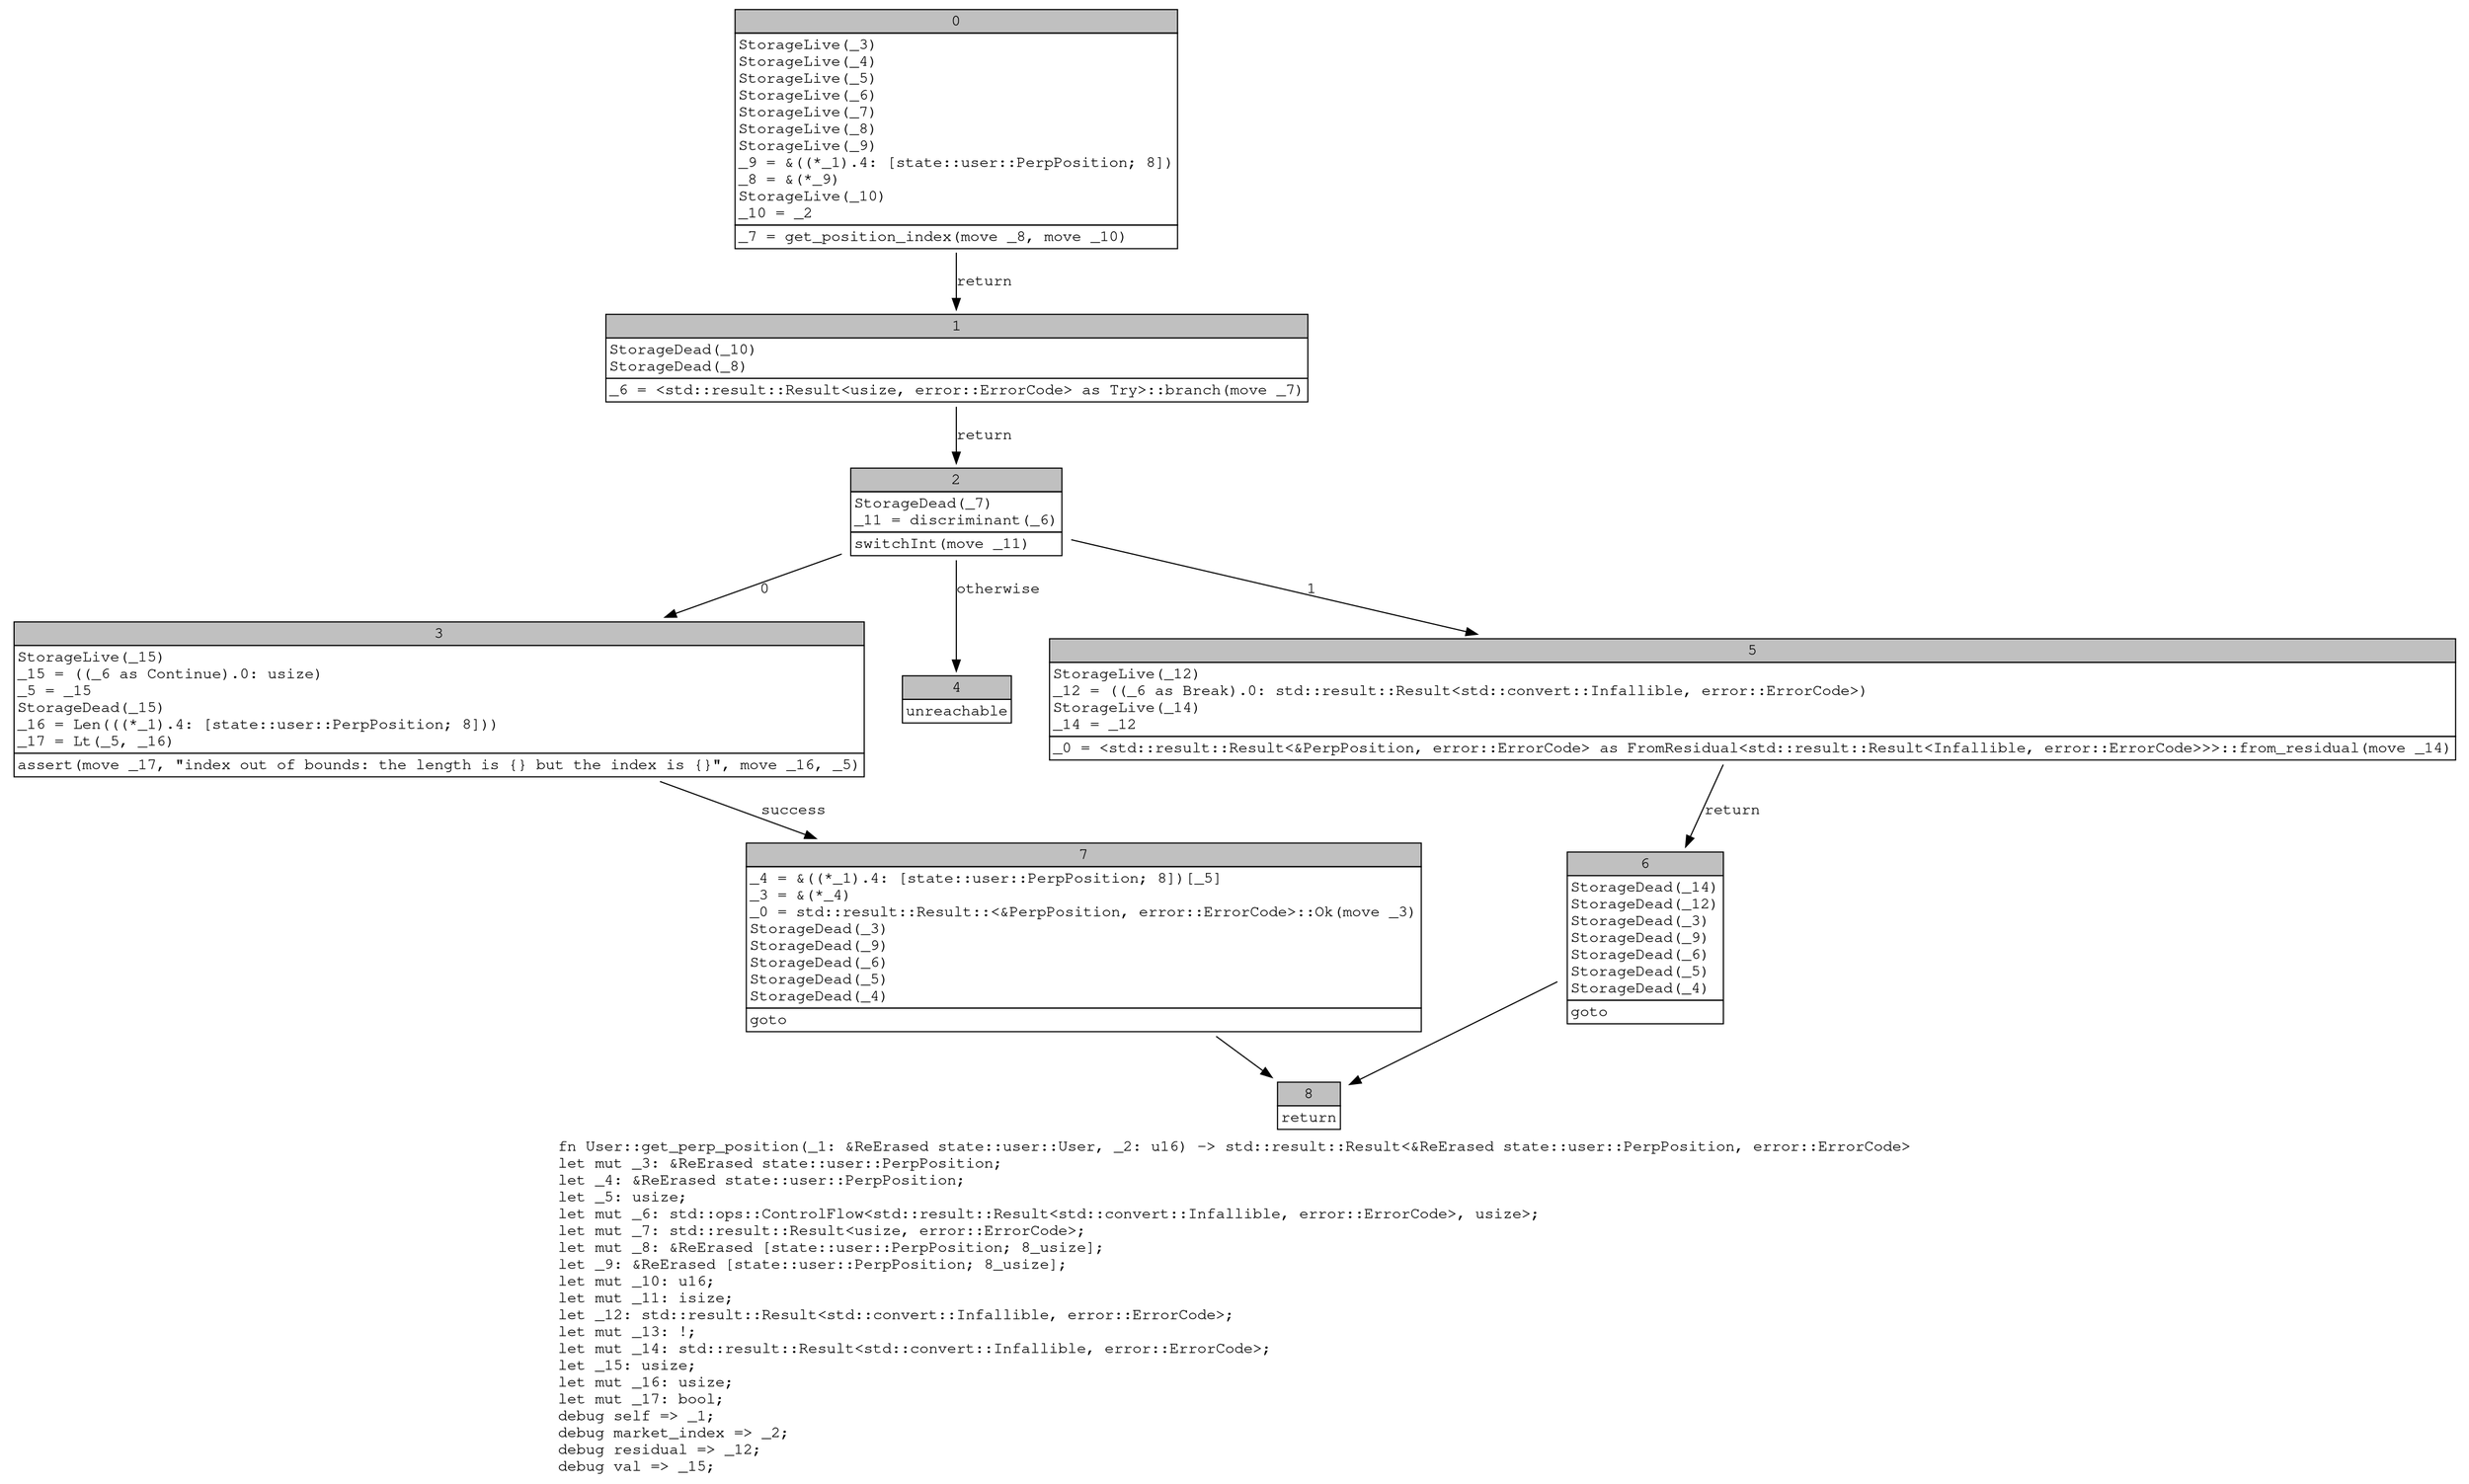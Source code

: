 digraph Mir_0_4293 {
    graph [fontname="Courier, monospace"];
    node [fontname="Courier, monospace"];
    edge [fontname="Courier, monospace"];
    label=<fn User::get_perp_position(_1: &amp;ReErased state::user::User, _2: u16) -&gt; std::result::Result&lt;&amp;ReErased state::user::PerpPosition, error::ErrorCode&gt;<br align="left"/>let mut _3: &amp;ReErased state::user::PerpPosition;<br align="left"/>let _4: &amp;ReErased state::user::PerpPosition;<br align="left"/>let _5: usize;<br align="left"/>let mut _6: std::ops::ControlFlow&lt;std::result::Result&lt;std::convert::Infallible, error::ErrorCode&gt;, usize&gt;;<br align="left"/>let mut _7: std::result::Result&lt;usize, error::ErrorCode&gt;;<br align="left"/>let mut _8: &amp;ReErased [state::user::PerpPosition; 8_usize];<br align="left"/>let _9: &amp;ReErased [state::user::PerpPosition; 8_usize];<br align="left"/>let mut _10: u16;<br align="left"/>let mut _11: isize;<br align="left"/>let _12: std::result::Result&lt;std::convert::Infallible, error::ErrorCode&gt;;<br align="left"/>let mut _13: !;<br align="left"/>let mut _14: std::result::Result&lt;std::convert::Infallible, error::ErrorCode&gt;;<br align="left"/>let _15: usize;<br align="left"/>let mut _16: usize;<br align="left"/>let mut _17: bool;<br align="left"/>debug self =&gt; _1;<br align="left"/>debug market_index =&gt; _2;<br align="left"/>debug residual =&gt; _12;<br align="left"/>debug val =&gt; _15;<br align="left"/>>;
    bb0__0_4293 [shape="none", label=<<table border="0" cellborder="1" cellspacing="0"><tr><td bgcolor="gray" align="center" colspan="1">0</td></tr><tr><td align="left" balign="left">StorageLive(_3)<br/>StorageLive(_4)<br/>StorageLive(_5)<br/>StorageLive(_6)<br/>StorageLive(_7)<br/>StorageLive(_8)<br/>StorageLive(_9)<br/>_9 = &amp;((*_1).4: [state::user::PerpPosition; 8])<br/>_8 = &amp;(*_9)<br/>StorageLive(_10)<br/>_10 = _2<br/></td></tr><tr><td align="left">_7 = get_position_index(move _8, move _10)</td></tr></table>>];
    bb1__0_4293 [shape="none", label=<<table border="0" cellborder="1" cellspacing="0"><tr><td bgcolor="gray" align="center" colspan="1">1</td></tr><tr><td align="left" balign="left">StorageDead(_10)<br/>StorageDead(_8)<br/></td></tr><tr><td align="left">_6 = &lt;std::result::Result&lt;usize, error::ErrorCode&gt; as Try&gt;::branch(move _7)</td></tr></table>>];
    bb2__0_4293 [shape="none", label=<<table border="0" cellborder="1" cellspacing="0"><tr><td bgcolor="gray" align="center" colspan="1">2</td></tr><tr><td align="left" balign="left">StorageDead(_7)<br/>_11 = discriminant(_6)<br/></td></tr><tr><td align="left">switchInt(move _11)</td></tr></table>>];
    bb3__0_4293 [shape="none", label=<<table border="0" cellborder="1" cellspacing="0"><tr><td bgcolor="gray" align="center" colspan="1">3</td></tr><tr><td align="left" balign="left">StorageLive(_15)<br/>_15 = ((_6 as Continue).0: usize)<br/>_5 = _15<br/>StorageDead(_15)<br/>_16 = Len(((*_1).4: [state::user::PerpPosition; 8]))<br/>_17 = Lt(_5, _16)<br/></td></tr><tr><td align="left">assert(move _17, &quot;index out of bounds: the length is {} but the index is {}&quot;, move _16, _5)</td></tr></table>>];
    bb4__0_4293 [shape="none", label=<<table border="0" cellborder="1" cellspacing="0"><tr><td bgcolor="gray" align="center" colspan="1">4</td></tr><tr><td align="left">unreachable</td></tr></table>>];
    bb5__0_4293 [shape="none", label=<<table border="0" cellborder="1" cellspacing="0"><tr><td bgcolor="gray" align="center" colspan="1">5</td></tr><tr><td align="left" balign="left">StorageLive(_12)<br/>_12 = ((_6 as Break).0: std::result::Result&lt;std::convert::Infallible, error::ErrorCode&gt;)<br/>StorageLive(_14)<br/>_14 = _12<br/></td></tr><tr><td align="left">_0 = &lt;std::result::Result&lt;&amp;PerpPosition, error::ErrorCode&gt; as FromResidual&lt;std::result::Result&lt;Infallible, error::ErrorCode&gt;&gt;&gt;::from_residual(move _14)</td></tr></table>>];
    bb6__0_4293 [shape="none", label=<<table border="0" cellborder="1" cellspacing="0"><tr><td bgcolor="gray" align="center" colspan="1">6</td></tr><tr><td align="left" balign="left">StorageDead(_14)<br/>StorageDead(_12)<br/>StorageDead(_3)<br/>StorageDead(_9)<br/>StorageDead(_6)<br/>StorageDead(_5)<br/>StorageDead(_4)<br/></td></tr><tr><td align="left">goto</td></tr></table>>];
    bb7__0_4293 [shape="none", label=<<table border="0" cellborder="1" cellspacing="0"><tr><td bgcolor="gray" align="center" colspan="1">7</td></tr><tr><td align="left" balign="left">_4 = &amp;((*_1).4: [state::user::PerpPosition; 8])[_5]<br/>_3 = &amp;(*_4)<br/>_0 = std::result::Result::&lt;&amp;PerpPosition, error::ErrorCode&gt;::Ok(move _3)<br/>StorageDead(_3)<br/>StorageDead(_9)<br/>StorageDead(_6)<br/>StorageDead(_5)<br/>StorageDead(_4)<br/></td></tr><tr><td align="left">goto</td></tr></table>>];
    bb8__0_4293 [shape="none", label=<<table border="0" cellborder="1" cellspacing="0"><tr><td bgcolor="gray" align="center" colspan="1">8</td></tr><tr><td align="left">return</td></tr></table>>];
    bb0__0_4293 -> bb1__0_4293 [label="return"];
    bb1__0_4293 -> bb2__0_4293 [label="return"];
    bb2__0_4293 -> bb3__0_4293 [label="0"];
    bb2__0_4293 -> bb5__0_4293 [label="1"];
    bb2__0_4293 -> bb4__0_4293 [label="otherwise"];
    bb3__0_4293 -> bb7__0_4293 [label="success"];
    bb5__0_4293 -> bb6__0_4293 [label="return"];
    bb6__0_4293 -> bb8__0_4293 [label=""];
    bb7__0_4293 -> bb8__0_4293 [label=""];
}
